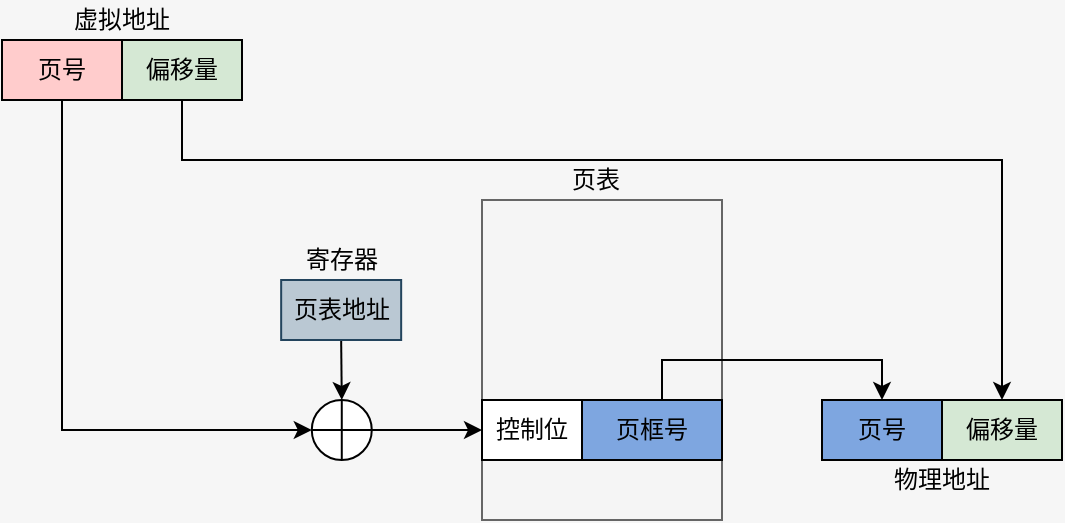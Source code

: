 <mxfile version="13.6.2" type="device"><diagram id="NZLP34HndUdPzfm7NwPg" name="第 1 页"><mxGraphModel dx="1024" dy="592" grid="1" gridSize="10" guides="1" tooltips="1" connect="1" arrows="1" fold="1" page="1" pageScale="1" pageWidth="827" pageHeight="1169" background="#F6F6F6" math="0" shadow="0"><root><mxCell id="0"/><mxCell id="1" parent="0"/><mxCell id="6k5cWLi7c9X-jMGXnUcI-11" value="" style="group" vertex="1" connectable="0" parent="1"><mxGeometry x="149" y="300" width="120" height="30" as="geometry"/></mxCell><mxCell id="6k5cWLi7c9X-jMGXnUcI-9" value="页号" style="rounded=0;whiteSpace=wrap;html=1;fillColor=#FFCCCC;" vertex="1" parent="6k5cWLi7c9X-jMGXnUcI-11"><mxGeometry width="60" height="30.0" as="geometry"/></mxCell><mxCell id="6k5cWLi7c9X-jMGXnUcI-10" value="偏移量" style="rounded=0;whiteSpace=wrap;html=1;fillColor=#D5E8D4;" vertex="1" parent="6k5cWLi7c9X-jMGXnUcI-11"><mxGeometry x="60" width="60" height="30.0" as="geometry"/></mxCell><mxCell id="6k5cWLi7c9X-jMGXnUcI-12" value="" style="group" vertex="1" connectable="0" parent="1"><mxGeometry x="559" y="480" width="120" height="30" as="geometry"/></mxCell><mxCell id="6k5cWLi7c9X-jMGXnUcI-13" value="页号" style="rounded=0;whiteSpace=wrap;html=1;fillColor=#7EA6E0;" vertex="1" parent="6k5cWLi7c9X-jMGXnUcI-12"><mxGeometry width="60" height="30.0" as="geometry"/></mxCell><mxCell id="6k5cWLi7c9X-jMGXnUcI-14" value="偏移量" style="rounded=0;whiteSpace=wrap;html=1;fillColor=#D5E8D4;" vertex="1" parent="6k5cWLi7c9X-jMGXnUcI-12"><mxGeometry x="60" width="60" height="30.0" as="geometry"/></mxCell><mxCell id="6k5cWLi7c9X-jMGXnUcI-20" style="edgeStyle=orthogonalEdgeStyle;rounded=0;orthogonalLoop=1;jettySize=auto;html=1;exitX=0.5;exitY=1;exitDx=0;exitDy=0;entryX=0.5;entryY=0;entryDx=0;entryDy=0;" edge="1" parent="1" source="6k5cWLi7c9X-jMGXnUcI-15" target="6k5cWLi7c9X-jMGXnUcI-19"><mxGeometry relative="1" as="geometry"/></mxCell><mxCell id="6k5cWLi7c9X-jMGXnUcI-15" value="页表地址" style="rounded=0;whiteSpace=wrap;html=1;fillColor=#bac8d3;strokeColor=#23445d;" vertex="1" parent="1"><mxGeometry x="288.58" y="420" width="60" height="30.0" as="geometry"/></mxCell><mxCell id="6k5cWLi7c9X-jMGXnUcI-41" style="edgeStyle=orthogonalEdgeStyle;rounded=0;orthogonalLoop=1;jettySize=auto;html=1;exitX=1;exitY=0.5;exitDx=0;exitDy=0;entryX=0;entryY=0.5;entryDx=0;entryDy=0;" edge="1" parent="1" source="6k5cWLi7c9X-jMGXnUcI-19" target="6k5cWLi7c9X-jMGXnUcI-17"><mxGeometry relative="1" as="geometry"/></mxCell><mxCell id="6k5cWLi7c9X-jMGXnUcI-19" value="" style="shape=orEllipse;perimeter=ellipsePerimeter;whiteSpace=wrap;html=1;backgroundOutline=1;" vertex="1" parent="1"><mxGeometry x="303.89" y="480" width="30" height="30" as="geometry"/></mxCell><mxCell id="6k5cWLi7c9X-jMGXnUcI-34" value="" style="group" vertex="1" connectable="0" parent="1"><mxGeometry x="389" y="380" width="120" height="160" as="geometry"/></mxCell><mxCell id="6k5cWLi7c9X-jMGXnUcI-25" value="" style="rounded=0;whiteSpace=wrap;html=1;fillColor=#f5f5f5;strokeColor=#666666;fontColor=#333333;" vertex="1" parent="6k5cWLi7c9X-jMGXnUcI-34"><mxGeometry width="120" height="100" as="geometry"/></mxCell><mxCell id="6k5cWLi7c9X-jMGXnUcI-26" value="" style="rounded=0;whiteSpace=wrap;html=1;fillColor=#f5f5f5;strokeColor=#666666;fontColor=#333333;" vertex="1" parent="6k5cWLi7c9X-jMGXnUcI-34"><mxGeometry y="130" width="120" height="30" as="geometry"/></mxCell><mxCell id="6k5cWLi7c9X-jMGXnUcI-17" value="控制位" style="rounded=0;whiteSpace=wrap;html=1;" vertex="1" parent="6k5cWLi7c9X-jMGXnUcI-34"><mxGeometry y="100" width="50" height="30.0" as="geometry"/></mxCell><mxCell id="6k5cWLi7c9X-jMGXnUcI-18" value="页框号" style="rounded=0;whiteSpace=wrap;html=1;fillColor=#7EA6E0;" vertex="1" parent="6k5cWLi7c9X-jMGXnUcI-34"><mxGeometry x="50" y="100" width="70" height="30.0" as="geometry"/></mxCell><mxCell id="6k5cWLi7c9X-jMGXnUcI-36" style="edgeStyle=orthogonalEdgeStyle;rounded=0;orthogonalLoop=1;jettySize=auto;html=1;exitX=0.5;exitY=1;exitDx=0;exitDy=0;entryX=0;entryY=0.5;entryDx=0;entryDy=0;" edge="1" parent="1" source="6k5cWLi7c9X-jMGXnUcI-9" target="6k5cWLi7c9X-jMGXnUcI-19"><mxGeometry relative="1" as="geometry"/></mxCell><mxCell id="6k5cWLi7c9X-jMGXnUcI-37" value="虚拟地址" style="text;html=1;strokeColor=none;fillColor=none;align=center;verticalAlign=middle;whiteSpace=wrap;rounded=0;" vertex="1" parent="1"><mxGeometry x="182" y="280" width="54" height="20" as="geometry"/></mxCell><mxCell id="6k5cWLi7c9X-jMGXnUcI-38" value="寄存器" style="text;html=1;strokeColor=none;fillColor=none;align=center;verticalAlign=middle;whiteSpace=wrap;rounded=0;" vertex="1" parent="1"><mxGeometry x="291.89" y="400" width="54" height="20" as="geometry"/></mxCell><mxCell id="6k5cWLi7c9X-jMGXnUcI-39" value="页表" style="text;html=1;strokeColor=none;fillColor=none;align=center;verticalAlign=middle;whiteSpace=wrap;rounded=0;" vertex="1" parent="1"><mxGeometry x="419.26" y="360" width="54" height="20" as="geometry"/></mxCell><mxCell id="6k5cWLi7c9X-jMGXnUcI-40" value="物理地址" style="text;html=1;strokeColor=none;fillColor=none;align=center;verticalAlign=middle;whiteSpace=wrap;rounded=0;" vertex="1" parent="1"><mxGeometry x="592" y="510" width="54" height="20" as="geometry"/></mxCell><mxCell id="6k5cWLi7c9X-jMGXnUcI-43" style="edgeStyle=orthogonalEdgeStyle;rounded=0;orthogonalLoop=1;jettySize=auto;html=1;exitX=0.5;exitY=1;exitDx=0;exitDy=0;" edge="1" parent="1" source="6k5cWLi7c9X-jMGXnUcI-10" target="6k5cWLi7c9X-jMGXnUcI-14"><mxGeometry relative="1" as="geometry"><Array as="points"><mxPoint x="239" y="360"/><mxPoint x="649" y="360"/></Array></mxGeometry></mxCell><mxCell id="6k5cWLi7c9X-jMGXnUcI-44" style="edgeStyle=orthogonalEdgeStyle;rounded=0;orthogonalLoop=1;jettySize=auto;html=1;exitX=0.75;exitY=1;exitDx=0;exitDy=0;entryX=0.5;entryY=0;entryDx=0;entryDy=0;" edge="1" parent="1" source="6k5cWLi7c9X-jMGXnUcI-25" target="6k5cWLi7c9X-jMGXnUcI-13"><mxGeometry relative="1" as="geometry"><Array as="points"><mxPoint x="479" y="460"/><mxPoint x="589" y="460"/></Array></mxGeometry></mxCell></root></mxGraphModel></diagram></mxfile>
